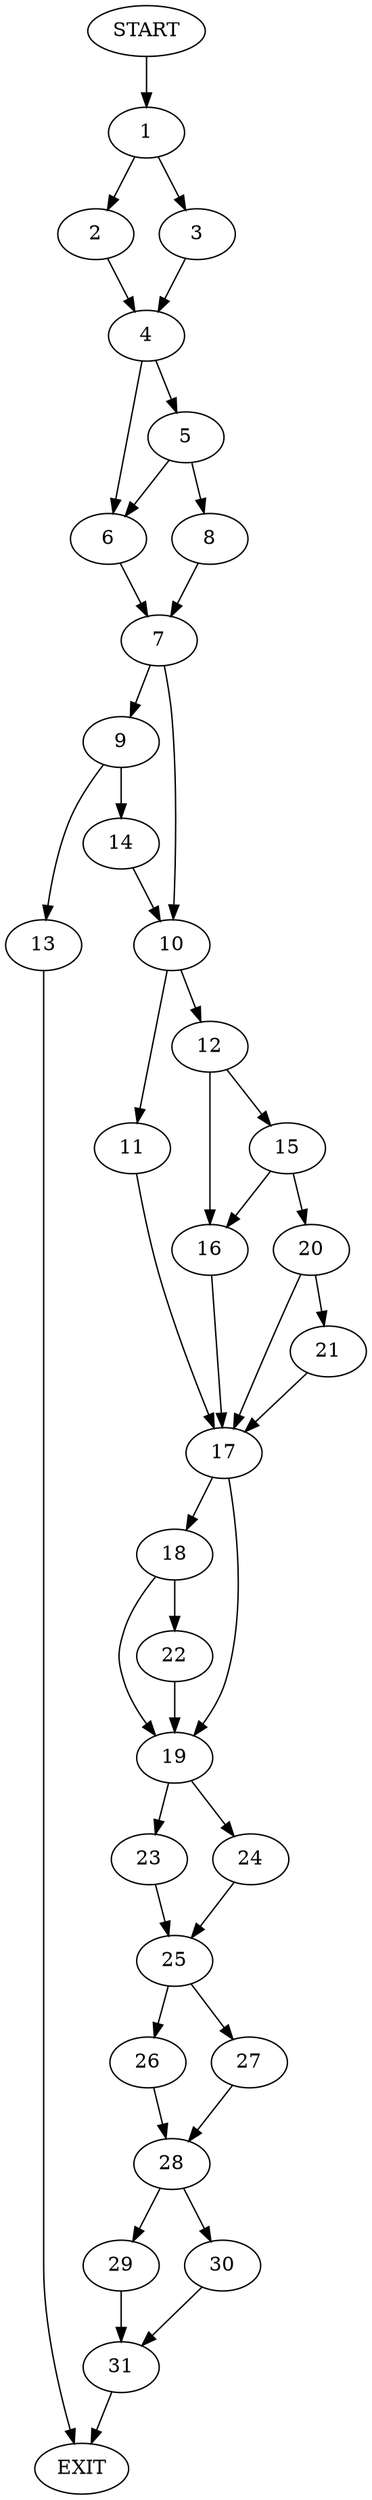 digraph {
0 [label="START"]
32 [label="EXIT"]
0 -> 1
1 -> 2
1 -> 3
2 -> 4
3 -> 4
4 -> 5
4 -> 6
6 -> 7
5 -> 6
5 -> 8
8 -> 7
7 -> 9
7 -> 10
10 -> 11
10 -> 12
9 -> 13
9 -> 14
13 -> 32
14 -> 10
12 -> 15
12 -> 16
11 -> 17
17 -> 18
17 -> 19
16 -> 17
15 -> 20
15 -> 16
20 -> 21
20 -> 17
21 -> 17
18 -> 22
18 -> 19
19 -> 23
19 -> 24
22 -> 19
24 -> 25
23 -> 25
25 -> 26
25 -> 27
27 -> 28
26 -> 28
28 -> 29
28 -> 30
29 -> 31
30 -> 31
31 -> 32
}
